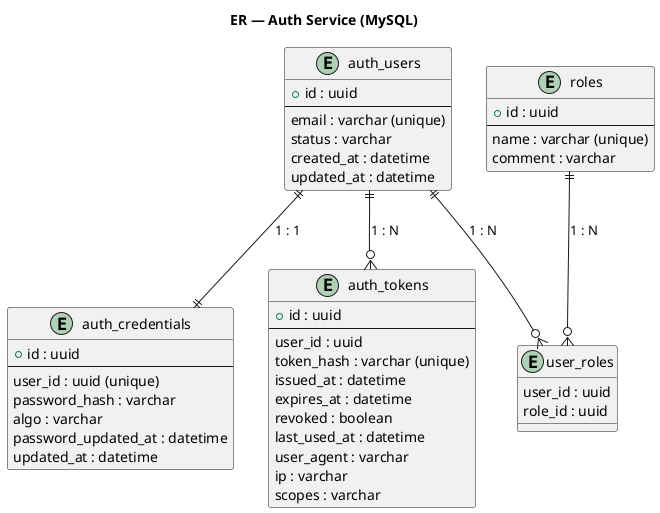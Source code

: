 @startuml Auth_ER
title ER — Auth Service (MySQL)

entity "auth_users" as AU {
  + id : uuid
  --
  email : varchar (unique)
  status : varchar
  created_at : datetime
  updated_at : datetime
}

entity "auth_credentials" as AC {
  + id : uuid
  --
  user_id : uuid (unique)
  password_hash : varchar
  algo : varchar
  password_updated_at : datetime
  updated_at : datetime
}

entity "auth_tokens" as AT {
  + id : uuid
  --
  user_id : uuid
  token_hash : varchar (unique)
  issued_at : datetime
  expires_at : datetime
  revoked : boolean
  last_used_at : datetime
  user_agent : varchar
  ip : varchar
  scopes : varchar
}

entity "roles" as R {
  + id : uuid
  --
  name : varchar (unique)
  comment : varchar
}

entity "user_roles" as UR {
  user_id : uuid
  role_id : uuid
}

AU ||--|| AC : "1 : 1"
AU ||--o{ AT : "1 : N"
AU ||--o{ UR : "1 : N"
R  ||--o{ UR : "1 : N"

@enduml

